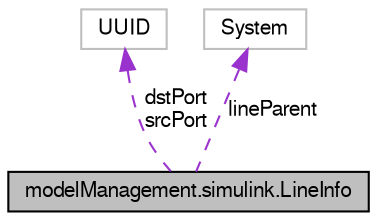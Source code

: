 digraph G
{
  edge [fontname="FreeSans",fontsize="10",labelfontname="FreeSans",labelfontsize="10"];
  node [fontname="FreeSans",fontsize="10",shape=record];
  Node1 [label="modelManagement.simulink.LineInfo",height=0.2,width=0.4,color="black", fillcolor="grey75", style="filled" fontcolor="black"];
  Node2 -> Node1 [dir=back,color="darkorchid3",fontsize="10",style="dashed",label="dstPort\nsrcPort",fontname="FreeSans"];
  Node2 [label="UUID",height=0.2,width=0.4,color="grey75", fillcolor="white", style="filled"];
  Node3 -> Node1 [dir=back,color="darkorchid3",fontsize="10",style="dashed",label="lineParent",fontname="FreeSans"];
  Node3 [label="System",height=0.2,width=0.4,color="grey75", fillcolor="white", style="filled"];
}
